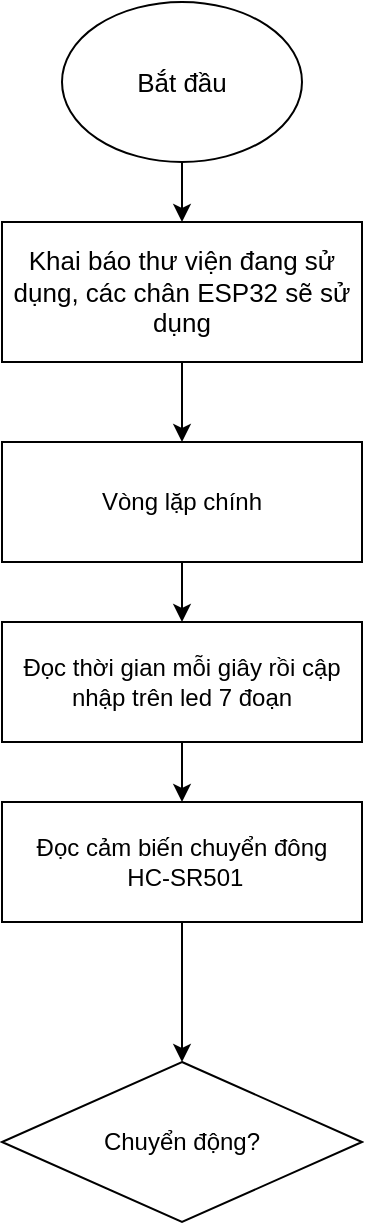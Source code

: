 <mxfile version="26.1.1">
  <diagram id="C5RBs43oDa-KdzZeNtuy" name="Page-1">
    <mxGraphModel dx="879" dy="465" grid="1" gridSize="10" guides="1" tooltips="1" connect="1" arrows="1" fold="1" page="1" pageScale="1" pageWidth="827" pageHeight="1169" math="0" shadow="0">
      <root>
        <mxCell id="WIyWlLk6GJQsqaUBKTNV-0" />
        <mxCell id="WIyWlLk6GJQsqaUBKTNV-1" parent="WIyWlLk6GJQsqaUBKTNV-0" />
        <mxCell id="wKeVTeBd1KKrGGtHV_lI-2" value="" style="edgeStyle=orthogonalEdgeStyle;rounded=0;orthogonalLoop=1;jettySize=auto;html=1;" edge="1" parent="WIyWlLk6GJQsqaUBKTNV-1" source="wKeVTeBd1KKrGGtHV_lI-0" target="wKeVTeBd1KKrGGtHV_lI-1">
          <mxGeometry relative="1" as="geometry" />
        </mxCell>
        <mxCell id="wKeVTeBd1KKrGGtHV_lI-0" value="&lt;span style=&quot;font-size: 13px;&quot;&gt;Bắt đầu&lt;/span&gt;" style="ellipse;whiteSpace=wrap;html=1;" vertex="1" parent="WIyWlLk6GJQsqaUBKTNV-1">
          <mxGeometry x="340" y="30" width="120" height="80" as="geometry" />
        </mxCell>
        <mxCell id="wKeVTeBd1KKrGGtHV_lI-4" value="" style="edgeStyle=orthogonalEdgeStyle;rounded=0;orthogonalLoop=1;jettySize=auto;html=1;" edge="1" parent="WIyWlLk6GJQsqaUBKTNV-1" source="wKeVTeBd1KKrGGtHV_lI-1" target="wKeVTeBd1KKrGGtHV_lI-3">
          <mxGeometry relative="1" as="geometry" />
        </mxCell>
        <mxCell id="wKeVTeBd1KKrGGtHV_lI-1" value="&lt;font style=&quot;font-size: 13px;&quot;&gt;Khai báo thư viện đang sử dụng, các chân ESP32 sẽ sử dụng&lt;/font&gt;" style="whiteSpace=wrap;html=1;" vertex="1" parent="WIyWlLk6GJQsqaUBKTNV-1">
          <mxGeometry x="310" y="140" width="180" height="70" as="geometry" />
        </mxCell>
        <mxCell id="wKeVTeBd1KKrGGtHV_lI-8" value="" style="edgeStyle=orthogonalEdgeStyle;rounded=0;orthogonalLoop=1;jettySize=auto;html=1;" edge="1" parent="WIyWlLk6GJQsqaUBKTNV-1" source="wKeVTeBd1KKrGGtHV_lI-3" target="wKeVTeBd1KKrGGtHV_lI-7">
          <mxGeometry relative="1" as="geometry" />
        </mxCell>
        <mxCell id="wKeVTeBd1KKrGGtHV_lI-3" value="Vòng lặp chính" style="whiteSpace=wrap;html=1;" vertex="1" parent="WIyWlLk6GJQsqaUBKTNV-1">
          <mxGeometry x="310" y="250" width="180" height="60" as="geometry" />
        </mxCell>
        <mxCell id="wKeVTeBd1KKrGGtHV_lI-10" value="" style="edgeStyle=orthogonalEdgeStyle;rounded=0;orthogonalLoop=1;jettySize=auto;html=1;" edge="1" parent="WIyWlLk6GJQsqaUBKTNV-1" source="wKeVTeBd1KKrGGtHV_lI-7" target="wKeVTeBd1KKrGGtHV_lI-9">
          <mxGeometry relative="1" as="geometry" />
        </mxCell>
        <mxCell id="wKeVTeBd1KKrGGtHV_lI-7" value="Đọc thời gian mỗi giây rồi cập nhập trên led 7 đoạn" style="whiteSpace=wrap;html=1;" vertex="1" parent="WIyWlLk6GJQsqaUBKTNV-1">
          <mxGeometry x="310" y="340" width="180" height="60" as="geometry" />
        </mxCell>
        <mxCell id="wKeVTeBd1KKrGGtHV_lI-12" value="" style="edgeStyle=orthogonalEdgeStyle;rounded=0;orthogonalLoop=1;jettySize=auto;html=1;" edge="1" parent="WIyWlLk6GJQsqaUBKTNV-1" source="wKeVTeBd1KKrGGtHV_lI-9" target="wKeVTeBd1KKrGGtHV_lI-11">
          <mxGeometry relative="1" as="geometry" />
        </mxCell>
        <mxCell id="wKeVTeBd1KKrGGtHV_lI-9" value="Đọc cảm biến chuyển đông&lt;div&gt;&amp;nbsp;HC-SR501&lt;/div&gt;" style="whiteSpace=wrap;html=1;" vertex="1" parent="WIyWlLk6GJQsqaUBKTNV-1">
          <mxGeometry x="310" y="430" width="180" height="60" as="geometry" />
        </mxCell>
        <mxCell id="wKeVTeBd1KKrGGtHV_lI-11" value="Chuyển động?" style="rhombus;whiteSpace=wrap;html=1;" vertex="1" parent="WIyWlLk6GJQsqaUBKTNV-1">
          <mxGeometry x="310" y="560" width="180" height="80" as="geometry" />
        </mxCell>
      </root>
    </mxGraphModel>
  </diagram>
</mxfile>

